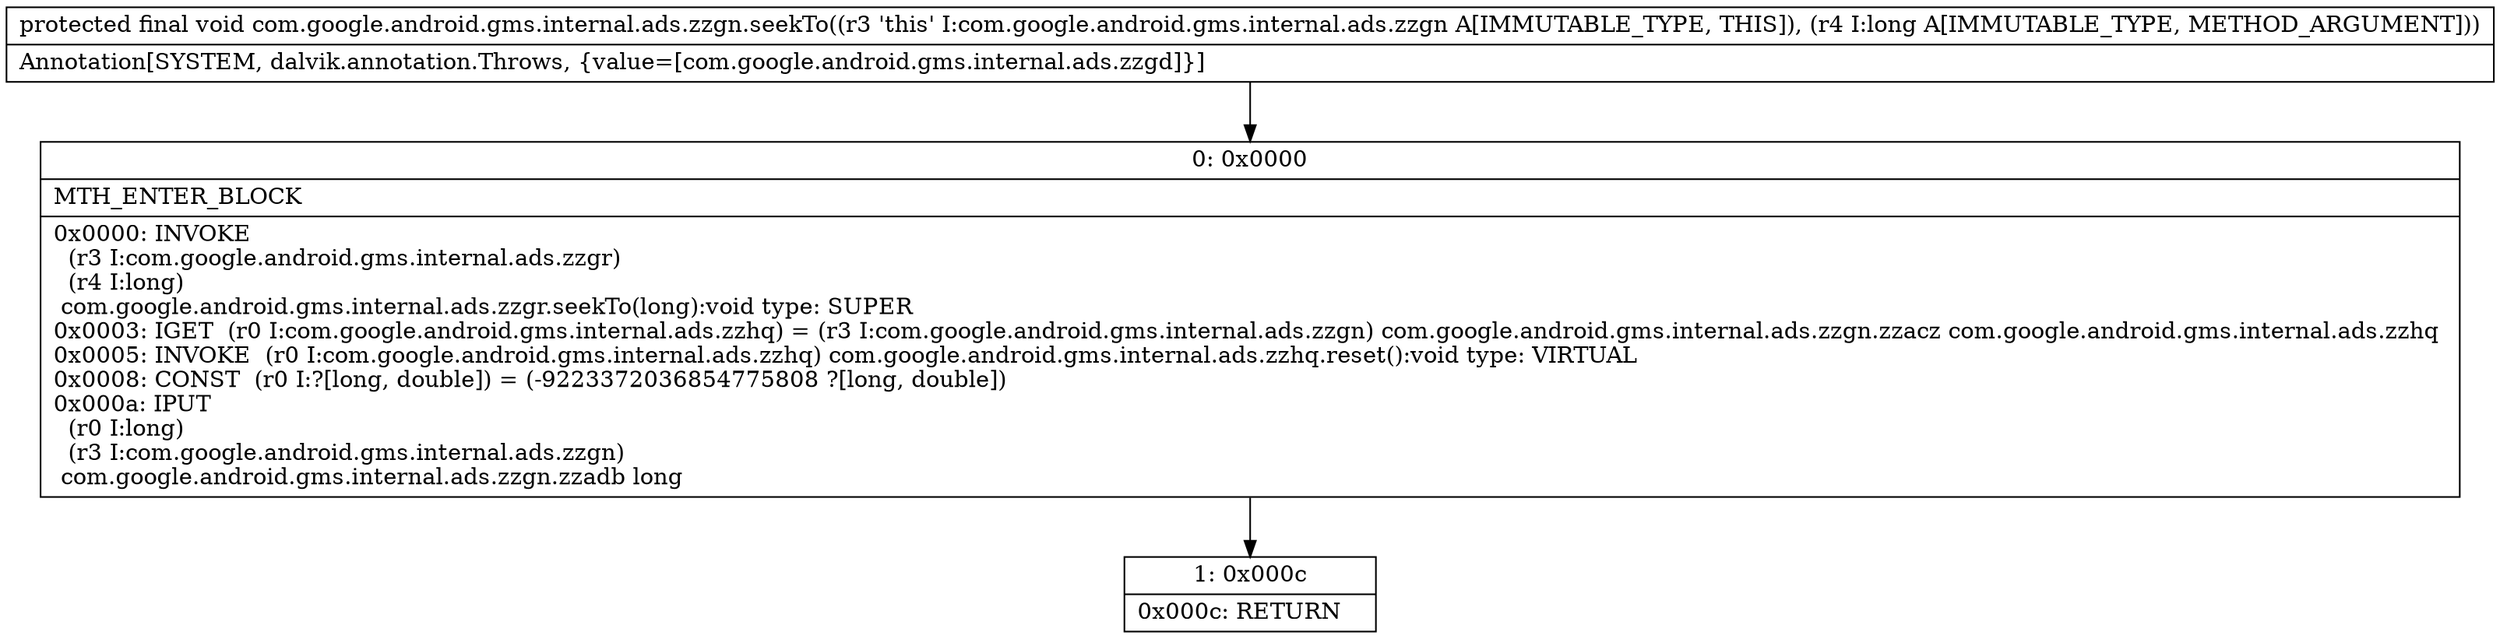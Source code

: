 digraph "CFG forcom.google.android.gms.internal.ads.zzgn.seekTo(J)V" {
Node_0 [shape=record,label="{0\:\ 0x0000|MTH_ENTER_BLOCK\l|0x0000: INVOKE  \l  (r3 I:com.google.android.gms.internal.ads.zzgr)\l  (r4 I:long)\l com.google.android.gms.internal.ads.zzgr.seekTo(long):void type: SUPER \l0x0003: IGET  (r0 I:com.google.android.gms.internal.ads.zzhq) = (r3 I:com.google.android.gms.internal.ads.zzgn) com.google.android.gms.internal.ads.zzgn.zzacz com.google.android.gms.internal.ads.zzhq \l0x0005: INVOKE  (r0 I:com.google.android.gms.internal.ads.zzhq) com.google.android.gms.internal.ads.zzhq.reset():void type: VIRTUAL \l0x0008: CONST  (r0 I:?[long, double]) = (\-9223372036854775808 ?[long, double]) \l0x000a: IPUT  \l  (r0 I:long)\l  (r3 I:com.google.android.gms.internal.ads.zzgn)\l com.google.android.gms.internal.ads.zzgn.zzadb long \l}"];
Node_1 [shape=record,label="{1\:\ 0x000c|0x000c: RETURN   \l}"];
MethodNode[shape=record,label="{protected final void com.google.android.gms.internal.ads.zzgn.seekTo((r3 'this' I:com.google.android.gms.internal.ads.zzgn A[IMMUTABLE_TYPE, THIS]), (r4 I:long A[IMMUTABLE_TYPE, METHOD_ARGUMENT]))  | Annotation[SYSTEM, dalvik.annotation.Throws, \{value=[com.google.android.gms.internal.ads.zzgd]\}]\l}"];
MethodNode -> Node_0;
Node_0 -> Node_1;
}

